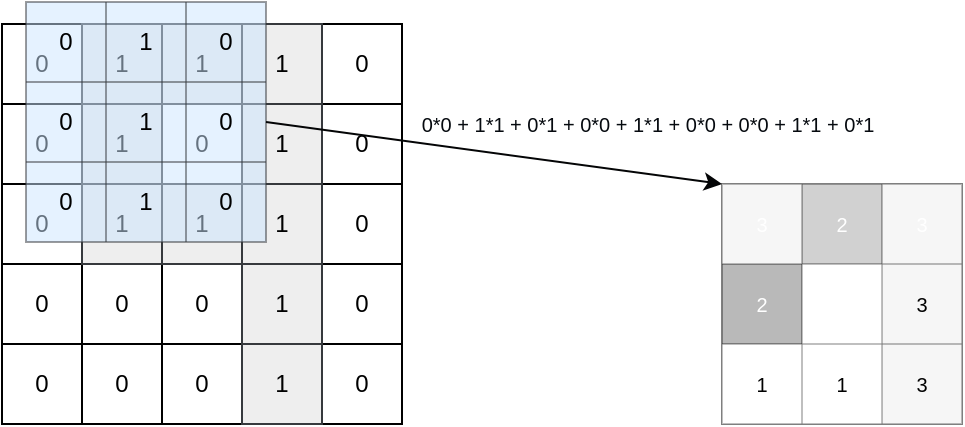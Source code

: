 <mxfile>
    <diagram id="0lUbRqAq2WMyBSDM6ttG" name="Page-1">
        <mxGraphModel dx="1194" dy="611" grid="0" gridSize="10" guides="1" tooltips="1" connect="1" arrows="1" fold="1" page="1" pageScale="1" pageWidth="827" pageHeight="1169" background="#ffffff" math="0" shadow="0">
            <root>
                <mxCell id="0"/>
                <mxCell id="1" parent="0"/>
                <mxCell id="2" value="" style="childLayout=tableLayout;recursiveResize=0;shadow=0;fillColor=none;fontColor=none;noLabel=1;" vertex="1" parent="1">
                    <mxGeometry x="160" y="160" width="200" height="200" as="geometry"/>
                </mxCell>
                <mxCell id="3" value="" style="shape=tableRow;horizontal=0;startSize=0;swimlaneHead=0;swimlaneBody=0;top=0;left=0;bottom=0;right=0;dropTarget=0;collapsible=0;recursiveResize=0;expand=0;fontStyle=0;fillColor=none;strokeColor=inherit;" vertex="1" parent="2">
                    <mxGeometry width="200" height="40" as="geometry"/>
                </mxCell>
                <mxCell id="4" value="0" style="connectable=0;recursiveResize=0;align=center;whiteSpace=wrap;html=1;" vertex="1" parent="3">
                    <mxGeometry width="40" height="40" as="geometry">
                        <mxRectangle width="40" height="40" as="alternateBounds"/>
                    </mxGeometry>
                </mxCell>
                <mxCell id="5" value="&lt;font color=&quot;#000000&quot;&gt;1&lt;/font&gt;" style="connectable=0;recursiveResize=0;align=center;whiteSpace=wrap;html=1;fillColor=#eeeeee;strokeColor=#36393d;labelBackgroundColor=none;labelBorderColor=none;" vertex="1" parent="3">
                    <mxGeometry x="40" width="40" height="40" as="geometry">
                        <mxRectangle width="40" height="40" as="alternateBounds"/>
                    </mxGeometry>
                </mxCell>
                <mxCell id="6" value="" style="connectable=0;recursiveResize=0;strokeColor=inherit;fillColor=none;align=center;whiteSpace=wrap;html=1;" vertex="1" parent="3">
                    <mxGeometry x="80" width="40" height="40" as="geometry">
                        <mxRectangle width="40" height="40" as="alternateBounds"/>
                    </mxGeometry>
                </mxCell>
                <mxCell id="36" style="connectable=0;recursiveResize=0;strokeColor=inherit;fillColor=none;align=center;whiteSpace=wrap;html=1;" vertex="1" parent="3">
                    <mxGeometry x="120" width="40" height="40" as="geometry">
                        <mxRectangle width="40" height="40" as="alternateBounds"/>
                    </mxGeometry>
                </mxCell>
                <mxCell id="33" value="0" style="connectable=0;recursiveResize=0;align=center;whiteSpace=wrap;html=1;" vertex="1" parent="3">
                    <mxGeometry x="160" width="40" height="40" as="geometry">
                        <mxRectangle width="40" height="40" as="alternateBounds"/>
                    </mxGeometry>
                </mxCell>
                <mxCell id="7" style="shape=tableRow;horizontal=0;startSize=0;swimlaneHead=0;swimlaneBody=0;top=0;left=0;bottom=0;right=0;dropTarget=0;collapsible=0;recursiveResize=0;expand=0;fontStyle=0;fillColor=none;strokeColor=inherit;" vertex="1" parent="2">
                    <mxGeometry y="40" width="200" height="40" as="geometry"/>
                </mxCell>
                <mxCell id="8" value="0" style="connectable=0;recursiveResize=0;align=center;whiteSpace=wrap;html=1;" vertex="1" parent="7">
                    <mxGeometry width="40" height="40" as="geometry">
                        <mxRectangle width="40" height="40" as="alternateBounds"/>
                    </mxGeometry>
                </mxCell>
                <mxCell id="9" value="1" style="connectable=0;recursiveResize=0;strokeColor=inherit;fillColor=none;align=center;whiteSpace=wrap;html=1;" vertex="1" parent="7">
                    <mxGeometry x="40" width="40" height="40" as="geometry">
                        <mxRectangle width="40" height="40" as="alternateBounds"/>
                    </mxGeometry>
                </mxCell>
                <mxCell id="10" value="0" style="connectable=0;recursiveResize=0;align=center;whiteSpace=wrap;html=1;" vertex="1" parent="7">
                    <mxGeometry x="80" width="40" height="40" as="geometry">
                        <mxRectangle width="40" height="40" as="alternateBounds"/>
                    </mxGeometry>
                </mxCell>
                <mxCell id="37" style="connectable=0;recursiveResize=0;strokeColor=inherit;fillColor=none;align=center;whiteSpace=wrap;html=1;" vertex="1" parent="7">
                    <mxGeometry x="120" width="40" height="40" as="geometry">
                        <mxRectangle width="40" height="40" as="alternateBounds"/>
                    </mxGeometry>
                </mxCell>
                <mxCell id="34" value="0" style="connectable=0;recursiveResize=0;align=center;whiteSpace=wrap;html=1;" vertex="1" parent="7">
                    <mxGeometry x="160" width="40" height="40" as="geometry">
                        <mxRectangle width="40" height="40" as="alternateBounds"/>
                    </mxGeometry>
                </mxCell>
                <mxCell id="11" style="shape=tableRow;horizontal=0;startSize=0;swimlaneHead=0;swimlaneBody=0;top=0;left=0;bottom=0;right=0;dropTarget=0;collapsible=0;recursiveResize=0;expand=0;fontStyle=0;fillColor=none;strokeColor=inherit;" vertex="1" parent="2">
                    <mxGeometry y="80" width="200" height="40" as="geometry"/>
                </mxCell>
                <mxCell id="12" value="0" style="connectable=0;recursiveResize=0;align=center;whiteSpace=wrap;html=1;" vertex="1" parent="11">
                    <mxGeometry width="40" height="40" as="geometry">
                        <mxRectangle width="40" height="40" as="alternateBounds"/>
                    </mxGeometry>
                </mxCell>
                <mxCell id="13" value="1" style="connectable=0;recursiveResize=0;strokeColor=inherit;fillColor=none;align=center;whiteSpace=wrap;html=1;" vertex="1" parent="11">
                    <mxGeometry x="40" width="40" height="40" as="geometry">
                        <mxRectangle width="40" height="40" as="alternateBounds"/>
                    </mxGeometry>
                </mxCell>
                <mxCell id="14" value="" style="connectable=0;recursiveResize=0;strokeColor=inherit;fillColor=none;align=center;whiteSpace=wrap;html=1;" vertex="1" parent="11">
                    <mxGeometry x="80" width="40" height="40" as="geometry">
                        <mxRectangle width="40" height="40" as="alternateBounds"/>
                    </mxGeometry>
                </mxCell>
                <mxCell id="38" style="connectable=0;recursiveResize=0;strokeColor=inherit;fillColor=none;align=center;whiteSpace=wrap;html=1;" vertex="1" parent="11">
                    <mxGeometry x="120" width="40" height="40" as="geometry">
                        <mxRectangle width="40" height="40" as="alternateBounds"/>
                    </mxGeometry>
                </mxCell>
                <mxCell id="35" value="0" style="connectable=0;recursiveResize=0;align=center;whiteSpace=wrap;html=1;" vertex="1" parent="11">
                    <mxGeometry x="160" width="40" height="40" as="geometry">
                        <mxRectangle width="40" height="40" as="alternateBounds"/>
                    </mxGeometry>
                </mxCell>
                <mxCell id="45" style="shape=tableRow;horizontal=0;startSize=0;swimlaneHead=0;swimlaneBody=0;top=0;left=0;bottom=0;right=0;dropTarget=0;collapsible=0;recursiveResize=0;expand=0;fontStyle=0;fillColor=none;strokeColor=inherit;" vertex="1" parent="2">
                    <mxGeometry y="120" width="200" height="40" as="geometry"/>
                </mxCell>
                <mxCell id="46" value="0" style="connectable=0;recursiveResize=0;align=center;whiteSpace=wrap;html=1;" vertex="1" parent="45">
                    <mxGeometry width="40" height="40" as="geometry">
                        <mxRectangle width="40" height="40" as="alternateBounds"/>
                    </mxGeometry>
                </mxCell>
                <mxCell id="47" value="0" style="connectable=0;recursiveResize=0;align=center;whiteSpace=wrap;html=1;" vertex="1" parent="45">
                    <mxGeometry x="40" width="40" height="40" as="geometry">
                        <mxRectangle width="40" height="40" as="alternateBounds"/>
                    </mxGeometry>
                </mxCell>
                <mxCell id="48" value="0" style="connectable=0;recursiveResize=0;align=center;whiteSpace=wrap;html=1;" vertex="1" parent="45">
                    <mxGeometry x="80" width="40" height="40" as="geometry">
                        <mxRectangle width="40" height="40" as="alternateBounds"/>
                    </mxGeometry>
                </mxCell>
                <mxCell id="49" style="connectable=0;recursiveResize=0;strokeColor=inherit;fillColor=none;align=center;whiteSpace=wrap;html=1;" vertex="1" parent="45">
                    <mxGeometry x="120" width="40" height="40" as="geometry">
                        <mxRectangle width="40" height="40" as="alternateBounds"/>
                    </mxGeometry>
                </mxCell>
                <mxCell id="50" value="0" style="connectable=0;recursiveResize=0;align=center;whiteSpace=wrap;html=1;" vertex="1" parent="45">
                    <mxGeometry x="160" width="40" height="40" as="geometry">
                        <mxRectangle width="40" height="40" as="alternateBounds"/>
                    </mxGeometry>
                </mxCell>
                <mxCell id="39" style="shape=tableRow;horizontal=0;startSize=0;swimlaneHead=0;swimlaneBody=0;top=0;left=0;bottom=0;right=0;dropTarget=0;collapsible=0;recursiveResize=0;expand=0;fontStyle=0;fillColor=none;strokeColor=inherit;" vertex="1" parent="2">
                    <mxGeometry y="160" width="200" height="40" as="geometry"/>
                </mxCell>
                <mxCell id="40" value="0" style="connectable=0;recursiveResize=0;align=center;whiteSpace=wrap;html=1;" vertex="1" parent="39">
                    <mxGeometry width="40" height="40" as="geometry">
                        <mxRectangle width="40" height="40" as="alternateBounds"/>
                    </mxGeometry>
                </mxCell>
                <mxCell id="41" value="0" style="connectable=0;recursiveResize=0;align=center;whiteSpace=wrap;html=1;" vertex="1" parent="39">
                    <mxGeometry x="40" width="40" height="40" as="geometry">
                        <mxRectangle width="40" height="40" as="alternateBounds"/>
                    </mxGeometry>
                </mxCell>
                <mxCell id="42" value="0" style="connectable=0;recursiveResize=0;align=center;whiteSpace=wrap;html=1;" vertex="1" parent="39">
                    <mxGeometry x="80" width="40" height="40" as="geometry">
                        <mxRectangle width="40" height="40" as="alternateBounds"/>
                    </mxGeometry>
                </mxCell>
                <mxCell id="43" style="connectable=0;recursiveResize=0;strokeColor=inherit;fillColor=none;align=center;whiteSpace=wrap;html=1;" vertex="1" parent="39">
                    <mxGeometry x="120" width="40" height="40" as="geometry">
                        <mxRectangle width="40" height="40" as="alternateBounds"/>
                    </mxGeometry>
                </mxCell>
                <mxCell id="44" value="0" style="connectable=0;recursiveResize=0;align=center;whiteSpace=wrap;html=1;" vertex="1" parent="39">
                    <mxGeometry x="160" width="40" height="40" as="geometry">
                        <mxRectangle width="40" height="40" as="alternateBounds"/>
                    </mxGeometry>
                </mxCell>
                <mxCell id="30" value="&lt;font color=&quot;#000000&quot;&gt;1&lt;/font&gt;" style="connectable=0;recursiveResize=0;align=center;whiteSpace=wrap;html=1;fillColor=#eeeeee;strokeColor=#36393d;labelBackgroundColor=none;labelBorderColor=none;" vertex="1" parent="1">
                    <mxGeometry x="200" y="200" width="40" height="40" as="geometry">
                        <mxRectangle width="40" height="40" as="alternateBounds"/>
                    </mxGeometry>
                </mxCell>
                <mxCell id="31" value="&lt;font color=&quot;#000000&quot;&gt;1&lt;/font&gt;" style="connectable=0;recursiveResize=0;align=center;whiteSpace=wrap;html=1;fillColor=#eeeeee;strokeColor=#36393d;labelBackgroundColor=none;labelBorderColor=none;" vertex="1" parent="1">
                    <mxGeometry x="200" y="240" width="40" height="40" as="geometry">
                        <mxRectangle width="40" height="40" as="alternateBounds"/>
                    </mxGeometry>
                </mxCell>
                <mxCell id="51" value="&lt;font color=&quot;#000000&quot;&gt;1&lt;/font&gt;" style="connectable=0;recursiveResize=0;align=center;whiteSpace=wrap;html=1;fillColor=#eeeeee;strokeColor=#36393d;labelBackgroundColor=none;labelBorderColor=none;" vertex="1" parent="1">
                    <mxGeometry x="280" y="160" width="40" height="40" as="geometry">
                        <mxRectangle width="40" height="40" as="alternateBounds"/>
                    </mxGeometry>
                </mxCell>
                <mxCell id="52" value="&lt;font color=&quot;#000000&quot;&gt;1&lt;/font&gt;" style="connectable=0;recursiveResize=0;align=center;whiteSpace=wrap;html=1;fillColor=#eeeeee;strokeColor=#36393d;labelBackgroundColor=none;labelBorderColor=none;" vertex="1" parent="1">
                    <mxGeometry x="280" y="200" width="40" height="40" as="geometry">
                        <mxRectangle width="40" height="40" as="alternateBounds"/>
                    </mxGeometry>
                </mxCell>
                <mxCell id="53" value="&lt;font color=&quot;#000000&quot;&gt;1&lt;/font&gt;" style="connectable=0;recursiveResize=0;align=center;whiteSpace=wrap;html=1;fillColor=#eeeeee;strokeColor=#36393d;labelBackgroundColor=none;labelBorderColor=none;" vertex="1" parent="1">
                    <mxGeometry x="280" y="240" width="40" height="40" as="geometry">
                        <mxRectangle width="40" height="40" as="alternateBounds"/>
                    </mxGeometry>
                </mxCell>
                <mxCell id="54" value="&lt;font color=&quot;#000000&quot;&gt;1&lt;/font&gt;" style="connectable=0;recursiveResize=0;align=center;whiteSpace=wrap;html=1;fillColor=#eeeeee;strokeColor=#36393d;labelBackgroundColor=none;labelBorderColor=none;" vertex="1" parent="1">
                    <mxGeometry x="240" y="160" width="40" height="40" as="geometry">
                        <mxRectangle width="40" height="40" as="alternateBounds"/>
                    </mxGeometry>
                </mxCell>
                <mxCell id="55" value="&lt;font color=&quot;#000000&quot;&gt;1&lt;/font&gt;" style="connectable=0;recursiveResize=0;align=center;whiteSpace=wrap;html=1;fillColor=#eeeeee;strokeColor=#36393d;labelBackgroundColor=none;labelBorderColor=none;" vertex="1" parent="1">
                    <mxGeometry x="240" y="240" width="40" height="40" as="geometry">
                        <mxRectangle width="40" height="40" as="alternateBounds"/>
                    </mxGeometry>
                </mxCell>
                <mxCell id="56" value="&lt;font color=&quot;#000000&quot;&gt;1&lt;/font&gt;" style="connectable=0;recursiveResize=0;align=center;whiteSpace=wrap;html=1;fillColor=#eeeeee;strokeColor=#36393d;labelBackgroundColor=none;labelBorderColor=none;" vertex="1" parent="1">
                    <mxGeometry x="280" y="280" width="40" height="40" as="geometry">
                        <mxRectangle width="40" height="40" as="alternateBounds"/>
                    </mxGeometry>
                </mxCell>
                <mxCell id="57" value="&lt;font color=&quot;#000000&quot;&gt;1&lt;/font&gt;" style="connectable=0;recursiveResize=0;align=center;whiteSpace=wrap;html=1;fillColor=#eeeeee;strokeColor=#36393d;labelBackgroundColor=none;labelBorderColor=none;" vertex="1" parent="1">
                    <mxGeometry x="280" y="320" width="40" height="40" as="geometry">
                        <mxRectangle width="40" height="40" as="alternateBounds"/>
                    </mxGeometry>
                </mxCell>
                <mxCell id="58" value="" style="shape=table;html=1;whiteSpace=wrap;startSize=0;container=1;collapsible=0;childLayout=tableLayout;labelBackgroundColor=none;labelBorderColor=none;fillColor=#cce5ff;strokeColor=#36393d;rounded=0;shadow=0;opacity=50;fillStyle=solid;" vertex="1" parent="1">
                    <mxGeometry x="172" y="149" width="120" height="120" as="geometry"/>
                </mxCell>
                <mxCell id="59" value="" style="shape=tableRow;horizontal=0;startSize=0;swimlaneHead=0;swimlaneBody=0;top=0;left=0;bottom=0;right=0;collapsible=0;dropTarget=0;fillColor=none;points=[[0,0.5],[1,0.5]];portConstraint=eastwest;labelBackgroundColor=none;labelBorderColor=none;fontColor=#000000;" vertex="1" parent="58">
                    <mxGeometry width="120" height="40" as="geometry"/>
                </mxCell>
                <mxCell id="60" value="0" style="shape=partialRectangle;html=1;whiteSpace=wrap;connectable=0;fillColor=none;top=0;left=0;bottom=0;right=0;overflow=hidden;labelBackgroundColor=none;labelBorderColor=none;fontColor=#000000;" vertex="1" parent="59">
                    <mxGeometry width="40" height="40" as="geometry">
                        <mxRectangle width="40" height="40" as="alternateBounds"/>
                    </mxGeometry>
                </mxCell>
                <mxCell id="61" value="1" style="shape=partialRectangle;html=1;whiteSpace=wrap;connectable=0;fillColor=none;top=0;left=0;bottom=0;right=0;overflow=hidden;labelBackgroundColor=none;labelBorderColor=none;fontColor=#000000;" vertex="1" parent="59">
                    <mxGeometry x="40" width="40" height="40" as="geometry">
                        <mxRectangle width="40" height="40" as="alternateBounds"/>
                    </mxGeometry>
                </mxCell>
                <mxCell id="62" value="0" style="shape=partialRectangle;html=1;whiteSpace=wrap;connectable=0;fillColor=none;top=0;left=0;bottom=0;right=0;overflow=hidden;labelBackgroundColor=none;labelBorderColor=none;fontColor=#000000;" vertex="1" parent="59">
                    <mxGeometry x="80" width="40" height="40" as="geometry">
                        <mxRectangle width="40" height="40" as="alternateBounds"/>
                    </mxGeometry>
                </mxCell>
                <mxCell id="63" value="" style="shape=tableRow;horizontal=0;startSize=0;swimlaneHead=0;swimlaneBody=0;top=0;left=0;bottom=0;right=0;collapsible=0;dropTarget=0;fillColor=none;points=[[0,0.5],[1,0.5]];portConstraint=eastwest;labelBackgroundColor=none;labelBorderColor=none;fontColor=#000000;" vertex="1" parent="58">
                    <mxGeometry y="40" width="120" height="40" as="geometry"/>
                </mxCell>
                <mxCell id="64" value="0" style="shape=partialRectangle;html=1;whiteSpace=wrap;connectable=0;fillColor=none;top=0;left=0;bottom=0;right=0;overflow=hidden;labelBackgroundColor=none;labelBorderColor=none;fontColor=#000000;" vertex="1" parent="63">
                    <mxGeometry width="40" height="40" as="geometry">
                        <mxRectangle width="40" height="40" as="alternateBounds"/>
                    </mxGeometry>
                </mxCell>
                <mxCell id="65" value="1" style="shape=partialRectangle;html=1;whiteSpace=wrap;connectable=0;fillColor=none;top=0;left=0;bottom=0;right=0;overflow=hidden;labelBackgroundColor=none;labelBorderColor=none;fontColor=#000000;" vertex="1" parent="63">
                    <mxGeometry x="40" width="40" height="40" as="geometry">
                        <mxRectangle width="40" height="40" as="alternateBounds"/>
                    </mxGeometry>
                </mxCell>
                <mxCell id="66" value="0" style="shape=partialRectangle;html=1;whiteSpace=wrap;connectable=0;fillColor=none;top=0;left=0;bottom=0;right=0;overflow=hidden;labelBackgroundColor=none;labelBorderColor=none;fontColor=#000000;" vertex="1" parent="63">
                    <mxGeometry x="80" width="40" height="40" as="geometry">
                        <mxRectangle width="40" height="40" as="alternateBounds"/>
                    </mxGeometry>
                </mxCell>
                <mxCell id="67" value="" style="shape=tableRow;horizontal=0;startSize=0;swimlaneHead=0;swimlaneBody=0;top=0;left=0;bottom=0;right=0;collapsible=0;dropTarget=0;fillColor=none;points=[[0,0.5],[1,0.5]];portConstraint=eastwest;labelBackgroundColor=none;labelBorderColor=none;fontColor=#000000;" vertex="1" parent="58">
                    <mxGeometry y="80" width="120" height="40" as="geometry"/>
                </mxCell>
                <mxCell id="68" value="0" style="shape=partialRectangle;html=1;whiteSpace=wrap;connectable=0;fillColor=none;top=0;left=0;bottom=0;right=0;overflow=hidden;labelBackgroundColor=none;labelBorderColor=none;fontColor=#000000;" vertex="1" parent="67">
                    <mxGeometry width="40" height="40" as="geometry">
                        <mxRectangle width="40" height="40" as="alternateBounds"/>
                    </mxGeometry>
                </mxCell>
                <mxCell id="69" value="1" style="shape=partialRectangle;html=1;whiteSpace=wrap;connectable=0;fillColor=none;top=0;left=0;bottom=0;right=0;overflow=hidden;labelBackgroundColor=none;labelBorderColor=none;fontColor=#000000;" vertex="1" parent="67">
                    <mxGeometry x="40" width="40" height="40" as="geometry">
                        <mxRectangle width="40" height="40" as="alternateBounds"/>
                    </mxGeometry>
                </mxCell>
                <mxCell id="70" value="0" style="shape=partialRectangle;html=1;whiteSpace=wrap;connectable=0;fillColor=none;top=0;left=0;bottom=0;right=0;overflow=hidden;pointerEvents=1;labelBackgroundColor=none;labelBorderColor=none;fontColor=#000000;" vertex="1" parent="67">
                    <mxGeometry x="80" width="40" height="40" as="geometry">
                        <mxRectangle width="40" height="40" as="alternateBounds"/>
                    </mxGeometry>
                </mxCell>
                <mxCell id="85" value="" style="endArrow=classic;html=1;fontColor=#000000;exitX=1;exitY=0.5;exitDx=0;exitDy=0;fillColor=#cce5ff;strokeColor=#040506;" edge="1" parent="1" source="63">
                    <mxGeometry width="50" height="50" relative="1" as="geometry">
                        <mxPoint x="300" y="380" as="sourcePoint"/>
                        <mxPoint x="520" y="240" as="targetPoint"/>
                    </mxGeometry>
                </mxCell>
                <UserObject label="&lt;font color=&quot;#060a0f&quot; style=&quot;font-size: 10px;&quot;&gt;0*0 + 1*1 + 0*1 + 0*0 + 1*1 + 0*0 + 0*0 + 1*1 + 0*1&lt;/font&gt;" placeholders="1" name="Variable" id="86">
                    <mxCell style="text;html=1;strokeColor=none;fillColor=none;align=center;verticalAlign=middle;whiteSpace=wrap;overflow=hidden;rounded=0;shadow=0;labelBackgroundColor=none;labelBorderColor=none;sketch=0;fillStyle=solid;fontColor=#000000;opacity=50;" vertex="1" parent="1">
                        <mxGeometry x="340" y="200" width="286" height="20" as="geometry"/>
                    </mxCell>
                </UserObject>
                <mxCell id="87" value="" style="shape=table;html=1;whiteSpace=wrap;startSize=0;container=1;collapsible=0;childLayout=tableLayout;rounded=0;shadow=0;labelBackgroundColor=none;labelBorderColor=none;sketch=0;fillStyle=solid;fontSize=10;fontColor=#FFFFFF;gradientColor=none;opacity=50;" vertex="1" parent="1">
                    <mxGeometry x="520" y="240" width="120" height="120" as="geometry"/>
                </mxCell>
                <mxCell id="88" value="" style="shape=tableRow;horizontal=0;startSize=0;swimlaneHead=0;swimlaneBody=0;top=0;left=0;bottom=0;right=0;collapsible=0;dropTarget=0;fillColor=none;points=[[0,0.5],[1,0.5]];portConstraint=eastwest;rounded=0;shadow=0;labelBackgroundColor=none;labelBorderColor=none;sketch=0;fillStyle=solid;fontSize=10;fontColor=#99FFFF;opacity=50;" vertex="1" parent="87">
                    <mxGeometry width="120" height="40" as="geometry"/>
                </mxCell>
                <mxCell id="89" value="&lt;font color=&quot;#ffffff&quot;&gt;3&lt;/font&gt;" style="shape=partialRectangle;html=1;whiteSpace=wrap;connectable=0;fillColor=#eeeeee;top=0;left=0;bottom=0;right=0;overflow=hidden;rounded=0;shadow=0;labelBackgroundColor=none;labelBorderColor=none;sketch=0;fillStyle=solid;fontSize=10;opacity=50;strokeColor=#36393d;" vertex="1" parent="88">
                    <mxGeometry width="40" height="40" as="geometry">
                        <mxRectangle width="40" height="40" as="alternateBounds"/>
                    </mxGeometry>
                </mxCell>
                <mxCell id="90" value="2" style="shape=partialRectangle;html=1;whiteSpace=wrap;connectable=0;fillColor=#a3a3a3;top=0;left=0;bottom=0;right=0;overflow=hidden;rounded=0;shadow=0;labelBackgroundColor=none;labelBorderColor=none;sketch=0;fillStyle=solid;fontSize=10;fontColor=#FFFFFF;opacity=50;strokeColor=#0217f0;" vertex="1" parent="88">
                    <mxGeometry x="40" width="40" height="40" as="geometry">
                        <mxRectangle width="40" height="40" as="alternateBounds"/>
                    </mxGeometry>
                </mxCell>
                <mxCell id="91" value="&lt;font color=&quot;#ffffff&quot;&gt;3&lt;/font&gt;" style="shape=partialRectangle;html=1;whiteSpace=wrap;connectable=0;fillColor=#eeeeee;top=0;left=0;bottom=0;right=0;overflow=hidden;rounded=0;shadow=0;labelBackgroundColor=none;labelBorderColor=none;sketch=0;fillStyle=solid;fontSize=10;opacity=50;strokeColor=#36393d;" vertex="1" parent="88">
                    <mxGeometry x="80" width="40" height="40" as="geometry">
                        <mxRectangle width="40" height="40" as="alternateBounds"/>
                    </mxGeometry>
                </mxCell>
                <mxCell id="92" value="" style="shape=tableRow;horizontal=0;startSize=0;swimlaneHead=0;swimlaneBody=0;top=0;left=0;bottom=0;right=0;collapsible=0;dropTarget=0;fillColor=none;points=[[0,0.5],[1,0.5]];portConstraint=eastwest;rounded=0;shadow=0;labelBackgroundColor=none;labelBorderColor=none;sketch=0;fillStyle=solid;fontSize=10;fontColor=#99FFFF;opacity=50;" vertex="1" parent="87">
                    <mxGeometry y="40" width="120" height="40" as="geometry"/>
                </mxCell>
                <mxCell id="93" value="&lt;font color=&quot;#ffffff&quot;&gt;2&lt;/font&gt;" style="shape=partialRectangle;html=1;whiteSpace=wrap;connectable=0;fillColor=#747474;top=0;left=0;bottom=0;right=0;overflow=hidden;rounded=0;shadow=0;labelBackgroundColor=none;labelBorderColor=none;sketch=0;fillStyle=solid;fontSize=10;fontColor=#99FFFF;opacity=50;" vertex="1" parent="92">
                    <mxGeometry width="40" height="40" as="geometry">
                        <mxRectangle width="40" height="40" as="alternateBounds"/>
                    </mxGeometry>
                </mxCell>
                <mxCell id="94" value="&lt;font color=&quot;#ffffff&quot;&gt;1&lt;/font&gt;" style="shape=partialRectangle;html=1;whiteSpace=wrap;connectable=0;top=0;left=0;bottom=0;right=0;overflow=hidden;rounded=0;shadow=0;labelBackgroundColor=none;labelBorderColor=none;sketch=0;fillStyle=solid;fontSize=10;opacity=50;" vertex="1" parent="92">
                    <mxGeometry x="40" width="40" height="40" as="geometry">
                        <mxRectangle width="40" height="40" as="alternateBounds"/>
                    </mxGeometry>
                </mxCell>
                <mxCell id="95" value="3" style="shape=partialRectangle;html=1;whiteSpace=wrap;connectable=0;fillColor=#eeeeee;top=0;left=0;bottom=0;right=0;overflow=hidden;rounded=0;shadow=0;labelBackgroundColor=none;labelBorderColor=none;sketch=0;fillStyle=solid;fontSize=10;opacity=50;strokeColor=#36393d;" vertex="1" parent="92">
                    <mxGeometry x="80" width="40" height="40" as="geometry">
                        <mxRectangle width="40" height="40" as="alternateBounds"/>
                    </mxGeometry>
                </mxCell>
                <mxCell id="96" value="" style="shape=tableRow;horizontal=0;startSize=0;swimlaneHead=0;swimlaneBody=0;top=0;left=0;bottom=0;right=0;collapsible=0;dropTarget=0;fillColor=none;points=[[0,0.5],[1,0.5]];portConstraint=eastwest;rounded=0;shadow=0;labelBackgroundColor=none;labelBorderColor=none;sketch=0;fillStyle=solid;fontSize=10;fontColor=#99FFFF;opacity=50;" vertex="1" parent="87">
                    <mxGeometry y="80" width="120" height="40" as="geometry"/>
                </mxCell>
                <mxCell id="97" value="1" style="shape=partialRectangle;html=1;whiteSpace=wrap;connectable=0;top=0;left=0;bottom=0;right=0;overflow=hidden;rounded=0;shadow=0;labelBackgroundColor=none;labelBorderColor=none;sketch=0;fillStyle=solid;fontSize=10;opacity=50;" vertex="1" parent="96">
                    <mxGeometry width="40" height="40" as="geometry">
                        <mxRectangle width="40" height="40" as="alternateBounds"/>
                    </mxGeometry>
                </mxCell>
                <mxCell id="98" value="1" style="shape=partialRectangle;html=1;whiteSpace=wrap;connectable=0;top=0;left=0;bottom=0;right=0;overflow=hidden;rounded=0;shadow=0;labelBackgroundColor=none;labelBorderColor=none;sketch=0;fillStyle=solid;fontSize=10;opacity=50;" vertex="1" parent="96">
                    <mxGeometry x="40" width="40" height="40" as="geometry">
                        <mxRectangle width="40" height="40" as="alternateBounds"/>
                    </mxGeometry>
                </mxCell>
                <mxCell id="99" value="3" style="shape=partialRectangle;html=1;whiteSpace=wrap;connectable=0;fillColor=#eeeeee;top=0;left=0;bottom=0;right=0;overflow=hidden;pointerEvents=1;rounded=0;shadow=0;labelBackgroundColor=none;labelBorderColor=none;sketch=0;fillStyle=solid;fontSize=10;opacity=50;strokeColor=#36393d;" vertex="1" parent="96">
                    <mxGeometry x="80" width="40" height="40" as="geometry">
                        <mxRectangle width="40" height="40" as="alternateBounds"/>
                    </mxGeometry>
                </mxCell>
            </root>
        </mxGraphModel>
    </diagram>
</mxfile>